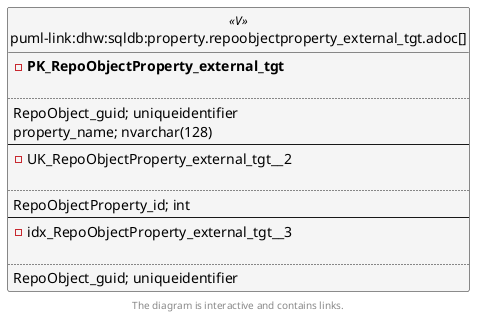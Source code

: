 @startuml
left to right direction
'top to bottom direction
hide circle
'avoide "." issues:
set namespaceSeparator none


skinparam class {
  BackgroundColor White
  BackgroundColor<<FN>> Yellow
  BackgroundColor<<FS>> Yellow
  BackgroundColor<<FT>> LightGray
  BackgroundColor<<IF>> Yellow
  BackgroundColor<<IS>> Yellow
  BackgroundColor<<P>> Aqua
  BackgroundColor<<PC>> Aqua
  BackgroundColor<<SN>> Yellow
  BackgroundColor<<SO>> SlateBlue
  BackgroundColor<<TF>> LightGray
  BackgroundColor<<TR>> Tomato
  BackgroundColor<<U>> White
  BackgroundColor<<V>> WhiteSmoke
  BackgroundColor<<X>> Aqua
  BackgroundColor<<external>> AliceBlue
}


entity "puml-link:dhw:sqldb:property.repoobjectproperty_external_tgt.adoc[]" as property.RepoObjectProperty_external_tgt << V >> {
- **PK_RepoObjectProperty_external_tgt**

..
RepoObject_guid; uniqueidentifier
property_name; nvarchar(128)
--
- UK_RepoObjectProperty_external_tgt__2

..
RepoObjectProperty_id; int
--
- idx_RepoObjectProperty_external_tgt__3

..
RepoObject_guid; uniqueidentifier
}

footer The diagram is interactive and contains links.
@enduml


